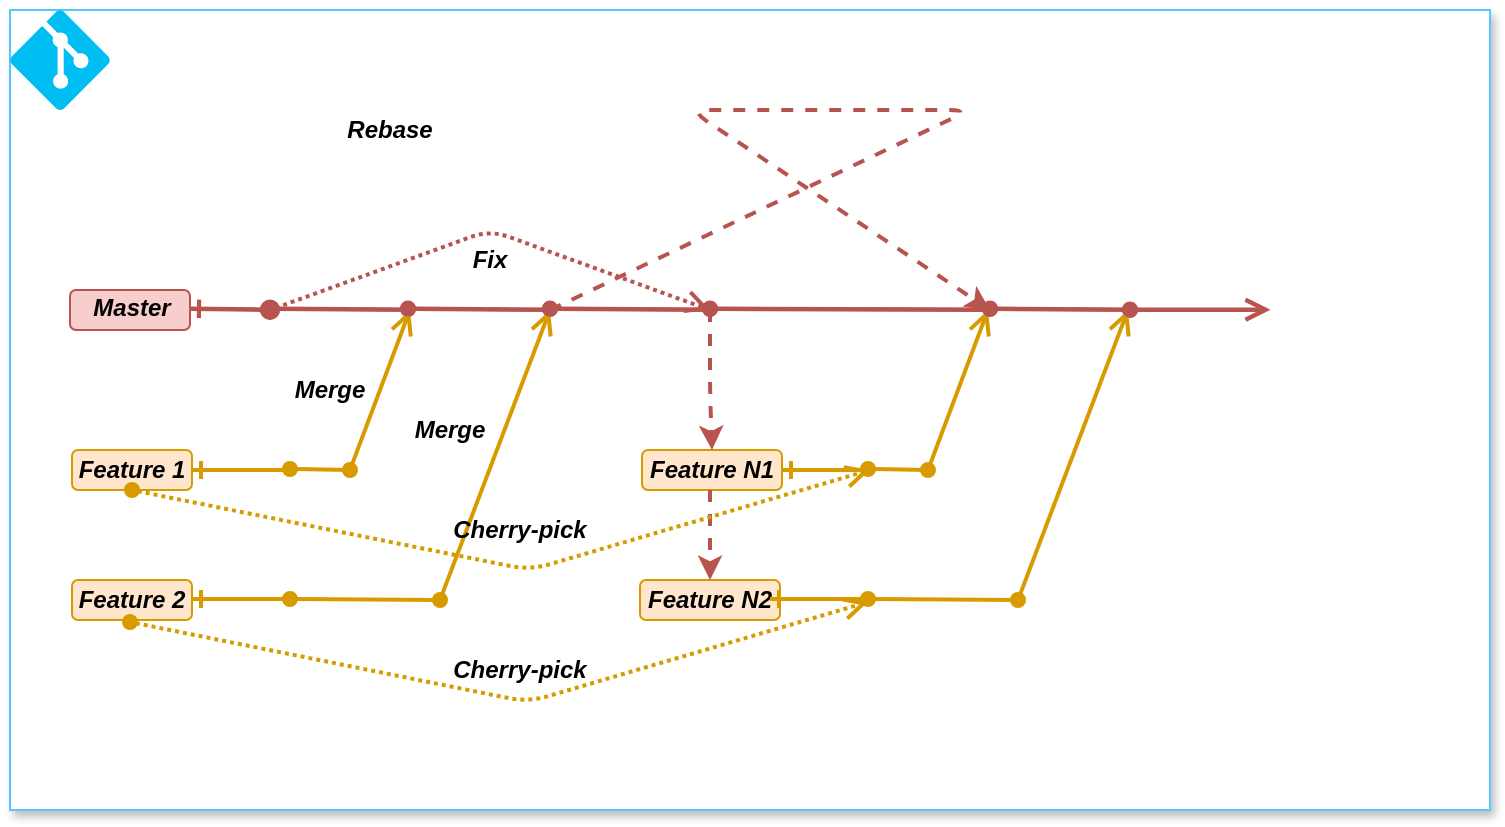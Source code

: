 <mxfile version="13.10.6" type="github" pages="2">
  <diagram id="-TYVUlzubCq-ffW3HL39" name="Page-1">
    <mxGraphModel dx="782" dy="1546" grid="1" gridSize="10" guides="1" tooltips="1" connect="1" arrows="1" fold="1" page="1" pageScale="1" pageWidth="850" pageHeight="1100" math="0" shadow="0">
      <root>
        <mxCell id="0" />
        <mxCell id="1" parent="0" />
        <mxCell id="lnten5-UCdvqrzaXk-gv-1" value="" style="rounded=0;whiteSpace=wrap;html=1;shadow=1;sketch=0;glass=0;strokeColor=#57C7FF;" vertex="1" parent="1">
          <mxGeometry x="10" y="-20" width="740" height="400" as="geometry" />
        </mxCell>
        <mxCell id="lnten5-UCdvqrzaXk-gv-2" value="" style="verticalLabelPosition=bottom;html=1;verticalAlign=top;align=center;strokeColor=none;fillColor=#00BEF2;shape=mxgraph.azure.git_repository;" vertex="1" parent="1">
          <mxGeometry x="10" y="-20" width="50" height="50" as="geometry" />
        </mxCell>
        <mxCell id="lnten5-UCdvqrzaXk-gv-9" value="Master" style="text;html=1;strokeColor=none;fillColor=none;align=center;verticalAlign=middle;whiteSpace=wrap;rounded=0;fontStyle=3" vertex="1" parent="1">
          <mxGeometry x="51" y="119" width="40" height="20" as="geometry" />
        </mxCell>
        <mxCell id="lnten5-UCdvqrzaXk-gv-6" value="" style="rounded=1;whiteSpace=wrap;html=1;fillColor=#f8cecc;strokeColor=#b85450;" vertex="1" parent="1">
          <mxGeometry x="40" y="120" width="60" height="20" as="geometry" />
        </mxCell>
        <mxCell id="lnten5-UCdvqrzaXk-gv-7" value="" style="html=1;verticalAlign=bottom;startArrow=oval;startFill=1;endArrow=open;startSize=6;endSize=8;fillColor=#f8cecc;strokeColor=#b85450;strokeWidth=2;" edge="1" parent="1">
          <mxGeometry x="120" y="121" width="80" as="geometry">
            <mxPoint x="570" y="130" as="sourcePoint" />
            <mxPoint x="640" y="130" as="targetPoint" />
          </mxGeometry>
        </mxCell>
        <mxCell id="lnten5-UCdvqrzaXk-gv-8" value="" style="html=1;verticalAlign=bottom;startArrow=oval;startFill=1;endArrow=none;startSize=6;endSize=8;fillColor=#f8cecc;strokeColor=#b85450;strokeWidth=2;endFill=0;" edge="1" parent="1">
          <mxGeometry x="129" y="119.5" width="80" as="geometry">
            <mxPoint x="209" y="129.5" as="sourcePoint" />
            <mxPoint x="280" y="130" as="targetPoint" />
          </mxGeometry>
        </mxCell>
        <mxCell id="lnten5-UCdvqrzaXk-gv-19" value="" style="html=1;verticalAlign=bottom;startArrow=ERone;startFill=0;endArrow=oval;startSize=6;endSize=8;fillColor=#f8cecc;strokeColor=#b85450;strokeWidth=2;endFill=1;" edge="1" parent="1">
          <mxGeometry x="-310" y="121" width="80" as="geometry">
            <mxPoint x="100" y="129.5" as="sourcePoint" />
            <mxPoint x="140" y="130" as="targetPoint" />
          </mxGeometry>
        </mxCell>
        <mxCell id="lnten5-UCdvqrzaXk-gv-20" value="" style="html=1;verticalAlign=bottom;startArrow=oval;startFill=1;endArrow=none;startSize=6;endSize=8;fillColor=#f8cecc;strokeColor=#b85450;strokeWidth=2;endFill=0;" edge="1" parent="1">
          <mxGeometry x="200" y="119.5" width="80" as="geometry">
            <mxPoint x="280" y="129.5" as="sourcePoint" />
            <mxPoint x="361" y="130" as="targetPoint" />
          </mxGeometry>
        </mxCell>
        <mxCell id="lnten5-UCdvqrzaXk-gv-21" value="" style="html=1;verticalAlign=bottom;startArrow=oval;startFill=1;endArrow=none;startSize=6;endSize=8;fillColor=#f8cecc;strokeColor=#b85450;strokeWidth=2;endFill=0;" edge="1" parent="1">
          <mxGeometry x="280" y="119.5" width="80" as="geometry">
            <mxPoint x="360" y="129.5" as="sourcePoint" />
            <mxPoint x="500" y="130" as="targetPoint" />
          </mxGeometry>
        </mxCell>
        <mxCell id="lnten5-UCdvqrzaXk-gv-22" value="Master" style="text;html=1;strokeColor=none;fillColor=none;align=center;verticalAlign=middle;whiteSpace=wrap;rounded=0;fontStyle=3" vertex="1" parent="1">
          <mxGeometry x="51" y="119" width="40" height="20" as="geometry" />
        </mxCell>
        <mxCell id="lnten5-UCdvqrzaXk-gv-24" value="" style="html=1;verticalAlign=bottom;startArrow=oval;startFill=1;endArrow=open;startSize=6;endSize=8;fillColor=#ffe6cc;strokeColor=#d79b00;strokeWidth=2;" edge="1" parent="1">
          <mxGeometry width="80" relative="1" as="geometry">
            <mxPoint x="180" y="210" as="sourcePoint" />
            <mxPoint x="210" y="130" as="targetPoint" />
          </mxGeometry>
        </mxCell>
        <mxCell id="lnten5-UCdvqrzaXk-gv-25" value="" style="endArrow=none;html=1;strokeWidth=2;fillColor=#ffe6cc;strokeColor=#d79b00;startArrow=ERone;startFill=0;exitX=1;exitY=0.5;exitDx=0;exitDy=0;" edge="1" parent="1" source="lnten5-UCdvqrzaXk-gv-28">
          <mxGeometry width="50" height="50" relative="1" as="geometry">
            <mxPoint x="100" y="249.5" as="sourcePoint" />
            <mxPoint x="150" y="210" as="targetPoint" />
            <Array as="points" />
          </mxGeometry>
        </mxCell>
        <mxCell id="lnten5-UCdvqrzaXk-gv-28" value="&lt;span style=&quot;font-style: italic ; font-weight: 700&quot;&gt;Feature 1&lt;/span&gt;" style="rounded=1;whiteSpace=wrap;html=1;fillColor=#ffe6cc;strokeColor=#d79b00;" vertex="1" parent="1">
          <mxGeometry x="41" y="200" width="60" height="20" as="geometry" />
        </mxCell>
        <mxCell id="lnten5-UCdvqrzaXk-gv-29" value="" style="endArrow=none;html=1;strokeWidth=2;fillColor=#ffe6cc;strokeColor=#d79b00;startArrow=oval;startFill=1;" edge="1" parent="1">
          <mxGeometry width="50" height="50" relative="1" as="geometry">
            <mxPoint x="150" y="209.5" as="sourcePoint" />
            <mxPoint x="180" y="210" as="targetPoint" />
            <Array as="points" />
          </mxGeometry>
        </mxCell>
        <mxCell id="lnten5-UCdvqrzaXk-gv-30" value="" style="html=1;verticalAlign=bottom;startArrow=oval;startFill=1;endArrow=open;startSize=6;endSize=8;fillColor=#ffe6cc;strokeColor=#d79b00;strokeWidth=2;" edge="1" parent="1">
          <mxGeometry width="80" relative="1" as="geometry">
            <mxPoint x="225" y="275" as="sourcePoint" />
            <mxPoint x="280" y="130" as="targetPoint" />
          </mxGeometry>
        </mxCell>
        <mxCell id="lnten5-UCdvqrzaXk-gv-31" value="&lt;span style=&quot;font-style: italic ; font-weight: 700&quot;&gt;Feature 2&lt;/span&gt;" style="rounded=1;whiteSpace=wrap;html=1;fillColor=#ffe6cc;strokeColor=#d79b00;" vertex="1" parent="1">
          <mxGeometry x="41" y="265" width="60" height="20" as="geometry" />
        </mxCell>
        <mxCell id="lnten5-UCdvqrzaXk-gv-32" value="" style="endArrow=none;html=1;strokeWidth=2;fillColor=#ffe6cc;strokeColor=#d79b00;startArrow=oval;startFill=1;" edge="1" parent="1">
          <mxGeometry width="50" height="50" relative="1" as="geometry">
            <mxPoint x="150" y="274.5" as="sourcePoint" />
            <mxPoint x="225" y="275" as="targetPoint" />
            <Array as="points" />
          </mxGeometry>
        </mxCell>
        <mxCell id="lnten5-UCdvqrzaXk-gv-33" value="" style="endArrow=none;html=1;strokeWidth=2;fillColor=#ffe6cc;strokeColor=#d79b00;startArrow=ERone;startFill=0;exitX=1;exitY=0.5;exitDx=0;exitDy=0;" edge="1" parent="1">
          <mxGeometry width="50" height="50" relative="1" as="geometry">
            <mxPoint x="101" y="274.5" as="sourcePoint" />
            <mxPoint x="150" y="274.5" as="targetPoint" />
            <Array as="points" />
          </mxGeometry>
        </mxCell>
        <mxCell id="lnten5-UCdvqrzaXk-gv-34" value="" style="html=1;verticalAlign=bottom;startArrow=oval;startFill=1;endArrow=none;startSize=6;endSize=8;fillColor=#f8cecc;strokeColor=#b85450;strokeWidth=2;endFill=0;" edge="1" parent="1">
          <mxGeometry x="60" y="119.5" width="80" as="geometry">
            <mxPoint x="140" y="129.5" as="sourcePoint" />
            <mxPoint x="211" y="130" as="targetPoint" />
          </mxGeometry>
        </mxCell>
        <mxCell id="lnten5-UCdvqrzaXk-gv-37" value="" style="endArrow=classic;html=1;fillColor=#f8cecc;strokeColor=#b85450;strokeWidth=2;dashed=1;" edge="1" parent="1">
          <mxGeometry width="50" height="50" relative="1" as="geometry">
            <mxPoint x="280" y="130" as="sourcePoint" />
            <mxPoint x="500" y="130" as="targetPoint" />
            <Array as="points">
              <mxPoint x="490" y="30" />
              <mxPoint x="420" y="30" />
              <mxPoint x="350" y="30" />
            </Array>
          </mxGeometry>
        </mxCell>
        <mxCell id="lnten5-UCdvqrzaXk-gv-38" value="" style="html=1;verticalAlign=bottom;startArrow=oval;startFill=1;endArrow=open;startSize=6;endSize=8;fillColor=#f8cecc;strokeColor=#b85450;strokeWidth=2;dashed=1;dashPattern=1 1;" edge="1" parent="1">
          <mxGeometry x="130" y="131" width="80" as="geometry">
            <mxPoint x="140" y="130" as="sourcePoint" />
            <mxPoint x="360" y="130" as="targetPoint" />
            <Array as="points">
              <mxPoint x="250" y="90" />
            </Array>
          </mxGeometry>
        </mxCell>
        <mxCell id="lnten5-UCdvqrzaXk-gv-49" value="" style="html=1;verticalAlign=bottom;startArrow=oval;startFill=1;endArrow=open;startSize=6;endSize=8;fillColor=#ffe6cc;strokeColor=#d79b00;strokeWidth=2;" edge="1" parent="1">
          <mxGeometry width="80" relative="1" as="geometry">
            <mxPoint x="469" y="210" as="sourcePoint" />
            <mxPoint x="499" y="130" as="targetPoint" />
          </mxGeometry>
        </mxCell>
        <mxCell id="lnten5-UCdvqrzaXk-gv-50" value="" style="endArrow=none;html=1;strokeWidth=2;fillColor=#ffe6cc;strokeColor=#d79b00;startArrow=ERone;startFill=0;exitX=1;exitY=0.5;exitDx=0;exitDy=0;" edge="1" parent="1" source="lnten5-UCdvqrzaXk-gv-51">
          <mxGeometry width="50" height="50" relative="1" as="geometry">
            <mxPoint x="389" y="249.5" as="sourcePoint" />
            <mxPoint x="439" y="210" as="targetPoint" />
            <Array as="points" />
          </mxGeometry>
        </mxCell>
        <mxCell id="lnten5-UCdvqrzaXk-gv-51" value="&lt;span style=&quot;font-style: italic ; font-weight: 700&quot;&gt;Feature N1&lt;/span&gt;" style="rounded=1;whiteSpace=wrap;html=1;fillColor=#ffe6cc;strokeColor=#d79b00;" vertex="1" parent="1">
          <mxGeometry x="326" y="200" width="70" height="20" as="geometry" />
        </mxCell>
        <mxCell id="lnten5-UCdvqrzaXk-gv-52" value="" style="endArrow=none;html=1;strokeWidth=2;fillColor=#ffe6cc;strokeColor=#d79b00;startArrow=oval;startFill=1;" edge="1" parent="1">
          <mxGeometry width="50" height="50" relative="1" as="geometry">
            <mxPoint x="439" y="209.5" as="sourcePoint" />
            <mxPoint x="469" y="210" as="targetPoint" />
            <Array as="points" />
          </mxGeometry>
        </mxCell>
        <mxCell id="lnten5-UCdvqrzaXk-gv-53" value="" style="html=1;verticalAlign=bottom;startArrow=oval;startFill=1;endArrow=open;startSize=6;endSize=8;fillColor=#ffe6cc;strokeColor=#d79b00;strokeWidth=2;" edge="1" parent="1">
          <mxGeometry width="80" relative="1" as="geometry">
            <mxPoint x="514" y="275" as="sourcePoint" />
            <mxPoint x="569" y="130" as="targetPoint" />
          </mxGeometry>
        </mxCell>
        <mxCell id="lnten5-UCdvqrzaXk-gv-54" value="&lt;span style=&quot;font-style: italic ; font-weight: 700&quot;&gt;Feature N2&lt;/span&gt;" style="rounded=1;whiteSpace=wrap;html=1;fillColor=#ffe6cc;strokeColor=#d79b00;" vertex="1" parent="1">
          <mxGeometry x="325" y="265" width="70" height="20" as="geometry" />
        </mxCell>
        <mxCell id="lnten5-UCdvqrzaXk-gv-55" value="" style="endArrow=none;html=1;strokeWidth=2;fillColor=#ffe6cc;strokeColor=#d79b00;startArrow=oval;startFill=1;" edge="1" parent="1">
          <mxGeometry width="50" height="50" relative="1" as="geometry">
            <mxPoint x="439" y="274.5" as="sourcePoint" />
            <mxPoint x="514" y="275" as="targetPoint" />
            <Array as="points" />
          </mxGeometry>
        </mxCell>
        <mxCell id="lnten5-UCdvqrzaXk-gv-56" value="" style="endArrow=none;html=1;strokeWidth=2;fillColor=#ffe6cc;strokeColor=#d79b00;startArrow=ERone;startFill=0;exitX=1;exitY=0.5;exitDx=0;exitDy=0;" edge="1" parent="1">
          <mxGeometry width="50" height="50" relative="1" as="geometry">
            <mxPoint x="390" y="274.5" as="sourcePoint" />
            <mxPoint x="439" y="274.5" as="targetPoint" />
            <Array as="points" />
          </mxGeometry>
        </mxCell>
        <mxCell id="lnten5-UCdvqrzaXk-gv-57" value="" style="endArrow=classic;html=1;fillColor=#f8cecc;strokeColor=#b85450;strokeWidth=2;dashed=1;entryX=0.5;entryY=0;entryDx=0;entryDy=0;" edge="1" parent="1" target="lnten5-UCdvqrzaXk-gv-51">
          <mxGeometry width="50" height="50" relative="1" as="geometry">
            <mxPoint x="360" y="130" as="sourcePoint" />
            <mxPoint x="150" y="140" as="targetPoint" />
            <Array as="points">
              <mxPoint x="360" y="170" />
            </Array>
          </mxGeometry>
        </mxCell>
        <mxCell id="lnten5-UCdvqrzaXk-gv-58" value="" style="endArrow=classic;html=1;fillColor=#f8cecc;strokeColor=#b85450;strokeWidth=2;dashed=1;entryX=0.5;entryY=0;entryDx=0;entryDy=0;" edge="1" parent="1" target="lnten5-UCdvqrzaXk-gv-54">
          <mxGeometry width="50" height="50" relative="1" as="geometry">
            <mxPoint x="360" y="220" as="sourcePoint" />
            <mxPoint x="370" y="210" as="targetPoint" />
            <Array as="points" />
          </mxGeometry>
        </mxCell>
        <mxCell id="lnten5-UCdvqrzaXk-gv-59" value="" style="html=1;verticalAlign=bottom;startArrow=oval;startFill=1;endArrow=open;startSize=6;endSize=8;fillColor=#ffe6cc;strokeColor=#d79b00;strokeWidth=2;exitX=0.5;exitY=1;exitDx=0;exitDy=0;dashed=1;dashPattern=1 1;" edge="1" parent="1" source="lnten5-UCdvqrzaXk-gv-28">
          <mxGeometry width="80" relative="1" as="geometry">
            <mxPoint x="190" y="220" as="sourcePoint" />
            <mxPoint x="440" y="210" as="targetPoint" />
            <Array as="points">
              <mxPoint x="270" y="260" />
            </Array>
          </mxGeometry>
        </mxCell>
        <mxCell id="lnten5-UCdvqrzaXk-gv-60" value="" style="html=1;verticalAlign=bottom;startArrow=oval;startFill=1;endArrow=open;startSize=6;endSize=8;fillColor=#ffe6cc;strokeColor=#d79b00;strokeWidth=2;exitX=0.5;exitY=1;exitDx=0;exitDy=0;dashed=1;dashPattern=1 1;" edge="1" parent="1">
          <mxGeometry width="80" relative="1" as="geometry">
            <mxPoint x="70" y="286" as="sourcePoint" />
            <mxPoint x="439" y="276" as="targetPoint" />
            <Array as="points">
              <mxPoint x="269" y="326" />
            </Array>
          </mxGeometry>
        </mxCell>
        <mxCell id="lnten5-UCdvqrzaXk-gv-61" value="" style="html=1;verticalAlign=bottom;startArrow=oval;startFill=1;endArrow=none;startSize=6;endSize=8;fillColor=#f8cecc;strokeColor=#b85450;strokeWidth=2;endFill=0;" edge="1" parent="1">
          <mxGeometry x="420" y="119.5" width="80" as="geometry">
            <mxPoint x="500" y="129.5" as="sourcePoint" />
            <mxPoint x="570" y="130" as="targetPoint" />
          </mxGeometry>
        </mxCell>
        <mxCell id="lnten5-UCdvqrzaXk-gv-62" value="Rebase" style="text;html=1;strokeColor=none;fillColor=none;align=center;verticalAlign=middle;whiteSpace=wrap;rounded=0;fontStyle=3" vertex="1" parent="1">
          <mxGeometry x="180" y="30" width="40" height="20" as="geometry" />
        </mxCell>
        <mxCell id="lnten5-UCdvqrzaXk-gv-65" value="Fix" style="text;html=1;strokeColor=none;fillColor=none;align=center;verticalAlign=middle;whiteSpace=wrap;rounded=0;fontStyle=3" vertex="1" parent="1">
          <mxGeometry x="230" y="95" width="40" height="20" as="geometry" />
        </mxCell>
        <mxCell id="lnten5-UCdvqrzaXk-gv-67" value="Merge" style="text;html=1;strokeColor=none;fillColor=none;align=center;verticalAlign=middle;whiteSpace=wrap;rounded=0;fontStyle=3" vertex="1" parent="1">
          <mxGeometry x="150" y="160" width="40" height="20" as="geometry" />
        </mxCell>
        <mxCell id="lnten5-UCdvqrzaXk-gv-68" value="Merge" style="text;html=1;strokeColor=none;fillColor=none;align=center;verticalAlign=middle;whiteSpace=wrap;rounded=0;fontStyle=3" vertex="1" parent="1">
          <mxGeometry x="210" y="180" width="40" height="20" as="geometry" />
        </mxCell>
        <mxCell id="lnten5-UCdvqrzaXk-gv-69" value="Cherry-pick" style="text;html=1;strokeColor=none;fillColor=none;align=center;verticalAlign=middle;whiteSpace=wrap;rounded=0;fontStyle=3" vertex="1" parent="1">
          <mxGeometry x="230" y="230" width="70" height="20" as="geometry" />
        </mxCell>
        <mxCell id="lnten5-UCdvqrzaXk-gv-70" value="Cherry-pick" style="text;html=1;strokeColor=none;fillColor=none;align=center;verticalAlign=middle;whiteSpace=wrap;rounded=0;fontStyle=3" vertex="1" parent="1">
          <mxGeometry x="230" y="300" width="70" height="20" as="geometry" />
        </mxCell>
        <mxCell id="lnten5-UCdvqrzaXk-gv-71" value="" style="html=1;verticalAlign=bottom;startArrow=oval;startFill=1;endArrow=open;startSize=6;endSize=8;fillColor=#f8cecc;strokeColor=#b85450;strokeWidth=2;" edge="1" parent="1">
          <mxGeometry x="120" y="120.75" width="80" as="geometry">
            <mxPoint x="570" y="129.75" as="sourcePoint" />
            <mxPoint x="640" y="129.75" as="targetPoint" />
          </mxGeometry>
        </mxCell>
        <mxCell id="lnten5-UCdvqrzaXk-gv-72" value="" style="html=1;verticalAlign=bottom;startArrow=oval;startFill=1;endArrow=none;startSize=6;endSize=8;fillColor=#f8cecc;strokeColor=#b85450;strokeWidth=2;endFill=0;" edge="1" parent="1">
          <mxGeometry x="420" y="119.25" width="80" as="geometry">
            <mxPoint x="500" y="129.25" as="sourcePoint" />
            <mxPoint x="570" y="129.75" as="targetPoint" />
          </mxGeometry>
        </mxCell>
        <mxCell id="lnten5-UCdvqrzaXk-gv-73" value="" style="html=1;verticalAlign=bottom;startArrow=oval;startFill=1;endArrow=none;startSize=6;endSize=8;fillColor=#f8cecc;strokeColor=#b85450;strokeWidth=2;endFill=0;" edge="1" parent="1">
          <mxGeometry x="280" y="119.25" width="80" as="geometry">
            <mxPoint x="360" y="129.25" as="sourcePoint" />
            <mxPoint x="500" y="129.75" as="targetPoint" />
          </mxGeometry>
        </mxCell>
        <mxCell id="lnten5-UCdvqrzaXk-gv-74" value="" style="html=1;verticalAlign=bottom;startArrow=oval;startFill=1;endArrow=none;startSize=6;endSize=8;fillColor=#f8cecc;strokeColor=#b85450;strokeWidth=2;endFill=0;" edge="1" parent="1">
          <mxGeometry x="200" y="119.25" width="80" as="geometry">
            <mxPoint x="280" y="129.25" as="sourcePoint" />
            <mxPoint x="361" y="129.75" as="targetPoint" />
          </mxGeometry>
        </mxCell>
        <mxCell id="lnten5-UCdvqrzaXk-gv-75" value="" style="html=1;verticalAlign=bottom;startArrow=oval;startFill=1;endArrow=none;startSize=6;endSize=8;fillColor=#f8cecc;strokeColor=#b85450;strokeWidth=2;endFill=0;" edge="1" parent="1">
          <mxGeometry x="129" y="119.25" width="80" as="geometry">
            <mxPoint x="209" y="129.25" as="sourcePoint" />
            <mxPoint x="280" y="129.75" as="targetPoint" />
          </mxGeometry>
        </mxCell>
        <mxCell id="lnten5-UCdvqrzaXk-gv-76" value="" style="html=1;verticalAlign=bottom;startArrow=oval;startFill=1;endArrow=none;startSize=6;endSize=8;fillColor=#f8cecc;strokeColor=#b85450;strokeWidth=2;endFill=0;" edge="1" parent="1">
          <mxGeometry x="60" y="119.25" width="80" as="geometry">
            <mxPoint x="140" y="129.25" as="sourcePoint" />
            <mxPoint x="211" y="129.75" as="targetPoint" />
          </mxGeometry>
        </mxCell>
        <mxCell id="lnten5-UCdvqrzaXk-gv-77" value="" style="html=1;verticalAlign=bottom;startArrow=ERone;startFill=0;endArrow=oval;startSize=6;endSize=8;fillColor=#f8cecc;strokeColor=#b85450;strokeWidth=2;endFill=1;" edge="1" parent="1">
          <mxGeometry x="-310" y="120.75" width="80" as="geometry">
            <mxPoint x="100" y="129.25" as="sourcePoint" />
            <mxPoint x="140" y="129.75" as="targetPoint" />
          </mxGeometry>
        </mxCell>
      </root>
    </mxGraphModel>
  </diagram>
  <diagram id="iWVGmQ1JGESvl0YupkyA" name="Page-2">
    <mxGraphModel dx="782" dy="446" grid="1" gridSize="10" guides="1" tooltips="1" connect="1" arrows="1" fold="1" page="1" pageScale="1" pageWidth="850" pageHeight="1100" math="0" shadow="0">
      <root>
        <mxCell id="3UYnQxWQKB01w5R00U0y-0" />
        <mxCell id="3UYnQxWQKB01w5R00U0y-1" parent="3UYnQxWQKB01w5R00U0y-0" />
        <mxCell id="UXIDfep13BuCWQYuZn_--0" value="" style="rounded=0;whiteSpace=wrap;html=1;shadow=1;sketch=0;glass=0;strokeColor=#57C7FF;" vertex="1" parent="3UYnQxWQKB01w5R00U0y-1">
          <mxGeometry x="10" y="250" width="740" height="330" as="geometry" />
        </mxCell>
        <mxCell id="UXIDfep13BuCWQYuZn_--1" value="" style="verticalLabelPosition=bottom;html=1;verticalAlign=top;align=center;strokeColor=none;fillColor=#00BEF2;shape=mxgraph.azure.git_repository;" vertex="1" parent="3UYnQxWQKB01w5R00U0y-1">
          <mxGeometry x="10" y="250" width="50" height="50" as="geometry" />
        </mxCell>
        <mxCell id="UXIDfep13BuCWQYuZn_--2" value="" style="html=1;verticalAlign=bottom;startArrow=oval;startFill=1;endArrow=open;startSize=6;endSize=8;fillColor=#ffe6cc;strokeColor=#d79b00;strokeWidth=2;" edge="1" parent="3UYnQxWQKB01w5R00U0y-1">
          <mxGeometry width="80" relative="1" as="geometry">
            <mxPoint x="189" y="470.75" as="sourcePoint" />
            <mxPoint x="219" y="390.75" as="targetPoint" />
          </mxGeometry>
        </mxCell>
        <mxCell id="UXIDfep13BuCWQYuZn_--3" value="&lt;span style=&quot;font-style: italic ; font-weight: 700&quot;&gt;Feature 1&lt;/span&gt;" style="rounded=1;whiteSpace=wrap;html=1;fillColor=#ffe6cc;strokeColor=#d79b00;" vertex="1" parent="3UYnQxWQKB01w5R00U0y-1">
          <mxGeometry x="46" y="460.75" width="60" height="20" as="geometry" />
        </mxCell>
        <mxCell id="UXIDfep13BuCWQYuZn_--4" value="" style="endArrow=none;html=1;strokeWidth=2;fillColor=#ffe6cc;strokeColor=#d79b00;startArrow=oval;startFill=1;" edge="1" parent="3UYnQxWQKB01w5R00U0y-1">
          <mxGeometry width="50" height="50" relative="1" as="geometry">
            <mxPoint x="159" y="470.25" as="sourcePoint" />
            <mxPoint x="189" y="470.75" as="targetPoint" />
            <Array as="points" />
          </mxGeometry>
        </mxCell>
        <mxCell id="UXIDfep13BuCWQYuZn_--5" value="" style="html=1;verticalAlign=bottom;startArrow=oval;startFill=1;endArrow=open;startSize=6;endSize=8;fillColor=#f8cecc;strokeColor=#b85450;strokeWidth=2;" edge="1" parent="3UYnQxWQKB01w5R00U0y-1">
          <mxGeometry x="129" y="381.5" width="80" as="geometry">
            <mxPoint x="579" y="390.5" as="sourcePoint" />
            <mxPoint x="649" y="390.5" as="targetPoint" />
          </mxGeometry>
        </mxCell>
        <mxCell id="UXIDfep13BuCWQYuZn_--6" value="" style="html=1;verticalAlign=bottom;startArrow=oval;startFill=1;endArrow=none;startSize=6;endSize=8;fillColor=#f8cecc;strokeColor=#b85450;strokeWidth=2;endFill=0;" edge="1" parent="3UYnQxWQKB01w5R00U0y-1">
          <mxGeometry x="429" y="380" width="80" as="geometry">
            <mxPoint x="509" y="390" as="sourcePoint" />
            <mxPoint x="579" y="390.5" as="targetPoint" />
          </mxGeometry>
        </mxCell>
        <mxCell id="UXIDfep13BuCWQYuZn_--7" value="" style="html=1;verticalAlign=bottom;startArrow=oval;startFill=1;endArrow=none;startSize=6;endSize=8;fillColor=#f8cecc;strokeColor=#b85450;strokeWidth=2;endFill=0;" edge="1" parent="3UYnQxWQKB01w5R00U0y-1">
          <mxGeometry x="289" y="380" width="80" as="geometry">
            <mxPoint x="369" y="390" as="sourcePoint" />
            <mxPoint x="509" y="390.5" as="targetPoint" />
          </mxGeometry>
        </mxCell>
        <mxCell id="UXIDfep13BuCWQYuZn_--8" value="" style="html=1;verticalAlign=bottom;startArrow=oval;startFill=1;endArrow=none;startSize=6;endSize=8;fillColor=#f8cecc;strokeColor=#b85450;strokeWidth=2;endFill=0;" edge="1" parent="3UYnQxWQKB01w5R00U0y-1">
          <mxGeometry x="209" y="380" width="80" as="geometry">
            <mxPoint x="289" y="390" as="sourcePoint" />
            <mxPoint x="370" y="390.5" as="targetPoint" />
          </mxGeometry>
        </mxCell>
        <mxCell id="UXIDfep13BuCWQYuZn_--9" value="" style="html=1;verticalAlign=bottom;startArrow=oval;startFill=1;endArrow=none;startSize=6;endSize=8;fillColor=#f8cecc;strokeColor=#b85450;strokeWidth=2;endFill=0;" edge="1" parent="3UYnQxWQKB01w5R00U0y-1">
          <mxGeometry x="138" y="380" width="80" as="geometry">
            <mxPoint x="218" y="390" as="sourcePoint" />
            <mxPoint x="289" y="390.5" as="targetPoint" />
          </mxGeometry>
        </mxCell>
        <mxCell id="UXIDfep13BuCWQYuZn_--10" value="" style="html=1;verticalAlign=bottom;startArrow=oval;startFill=1;endArrow=none;startSize=6;endSize=8;fillColor=#f8cecc;strokeColor=#b85450;strokeWidth=2;endFill=0;" edge="1" parent="3UYnQxWQKB01w5R00U0y-1">
          <mxGeometry x="69" y="380" width="80" as="geometry">
            <mxPoint x="149" y="390" as="sourcePoint" />
            <mxPoint x="220" y="390.5" as="targetPoint" />
          </mxGeometry>
        </mxCell>
        <mxCell id="UXIDfep13BuCWQYuZn_--11" value="" style="html=1;verticalAlign=bottom;startArrow=ERone;startFill=0;endArrow=oval;startSize=6;endSize=8;fillColor=#f8cecc;strokeColor=#b85450;strokeWidth=2;endFill=1;" edge="1" parent="3UYnQxWQKB01w5R00U0y-1">
          <mxGeometry x="-301" y="381.5" width="80" as="geometry">
            <mxPoint x="109" y="390" as="sourcePoint" />
            <mxPoint x="149" y="390.5" as="targetPoint" />
          </mxGeometry>
        </mxCell>
        <mxCell id="UXIDfep13BuCWQYuZn_--12" value="" style="endArrow=none;html=1;strokeWidth=2;fillColor=#ffe6cc;strokeColor=#d79b00;startArrow=ERone;startFill=0;exitX=1;exitY=0.5;exitDx=0;exitDy=0;" edge="1" parent="3UYnQxWQKB01w5R00U0y-1">
          <mxGeometry width="50" height="50" relative="1" as="geometry">
            <mxPoint x="107" y="470.25" as="sourcePoint" />
            <mxPoint x="156" y="470.25" as="targetPoint" />
            <Array as="points" />
          </mxGeometry>
        </mxCell>
        <mxCell id="DzLooDwfNut0CuSad1FV-1" value="" style="edgeStyle=orthogonalEdgeStyle;rounded=0;orthogonalLoop=1;jettySize=auto;html=1;dashed=1;dashPattern=1 1;startArrow=ERone;startFill=0;endArrow=oval;endFill=1;strokeWidth=2;" edge="1" parent="3UYnQxWQKB01w5R00U0y-1" source="DzLooDwfNut0CuSad1FV-0" target="UXIDfep13BuCWQYuZn_--3">
          <mxGeometry relative="1" as="geometry" />
        </mxCell>
        <mxCell id="DzLooDwfNut0CuSad1FV-0" value="&lt;b&gt;Master&lt;/b&gt;" style="rounded=1;whiteSpace=wrap;html=1;fillColor=#f8cecc;strokeColor=#b85450;" vertex="1" parent="3UYnQxWQKB01w5R00U0y-1">
          <mxGeometry x="46" y="380" width="60" height="20" as="geometry" />
        </mxCell>
        <mxCell id="sA84oRb_zBAXeZktSsuk-1" value="" style="endArrow=oval;html=1;strokeWidth=2;fillColor=#dae8fc;strokeColor=#6c8ebf;startArrow=none;startFill=0;endFill=1;exitX=1.233;exitY=0.517;exitDx=0;exitDy=0;exitPerimeter=0;" edge="1" parent="3UYnQxWQKB01w5R00U0y-1" source="sA84oRb_zBAXeZktSsuk-5">
          <mxGeometry width="50" height="50" relative="1" as="geometry">
            <mxPoint x="139" y="310" as="sourcePoint" />
            <mxPoint x="190" y="310" as="targetPoint" />
            <Array as="points" />
          </mxGeometry>
        </mxCell>
        <mxCell id="sA84oRb_zBAXeZktSsuk-3" value="" style="endArrow=none;html=1;strokeWidth=2;fillColor=#dae8fc;strokeColor=#6c8ebf;startArrow=none;startFill=0;" edge="1" parent="3UYnQxWQKB01w5R00U0y-1">
          <mxGeometry width="50" height="50" relative="1" as="geometry">
            <mxPoint x="190" y="310" as="sourcePoint" />
            <mxPoint x="240" y="310" as="targetPoint" />
            <Array as="points" />
          </mxGeometry>
        </mxCell>
        <mxCell id="sA84oRb_zBAXeZktSsuk-4" value="" style="rounded=1;whiteSpace=wrap;html=1;fillColor=#dae8fc;strokeColor=#6c8ebf;" vertex="1" parent="3UYnQxWQKB01w5R00U0y-1">
          <mxGeometry x="46" y="300" width="60" height="20" as="geometry" />
        </mxCell>
        <mxCell id="sA84oRb_zBAXeZktSsuk-5" value="HotFix" style="text;html=1;strokeColor=none;fillColor=none;align=center;verticalAlign=middle;whiteSpace=wrap;rounded=0;fontStyle=3" vertex="1" parent="3UYnQxWQKB01w5R00U0y-1">
          <mxGeometry x="56" y="300" width="40" height="20" as="geometry" />
        </mxCell>
        <mxCell id="sA84oRb_zBAXeZktSsuk-6" value="" style="html=1;verticalAlign=bottom;startArrow=oval;startFill=1;endArrow=open;startSize=6;endSize=8;fillColor=#f8cecc;strokeColor=#b85450;strokeWidth=2;dashed=1;" edge="1" parent="3UYnQxWQKB01w5R00U0y-1">
          <mxGeometry x="139" y="391.5" width="80" as="geometry">
            <mxPoint x="150" y="390" as="sourcePoint" />
            <mxPoint x="190" y="310" as="targetPoint" />
          </mxGeometry>
        </mxCell>
        <mxCell id="sA84oRb_zBAXeZktSsuk-7" value="" style="endArrow=none;html=1;strokeWidth=2;fillColor=#dae8fc;strokeColor=#6c8ebf;startArrow=oval;startFill=1;" edge="1" parent="3UYnQxWQKB01w5R00U0y-1">
          <mxGeometry width="50" height="50" relative="1" as="geometry">
            <mxPoint x="240" y="309.5" as="sourcePoint" />
            <mxPoint x="290" y="309.5" as="targetPoint" />
            <Array as="points" />
          </mxGeometry>
        </mxCell>
        <mxCell id="sA84oRb_zBAXeZktSsuk-8" value="" style="endArrow=oval;html=1;strokeWidth=2;fillColor=#dae8fc;strokeColor=#6c8ebf;startArrow=oval;startFill=1;endFill=1;" edge="1" parent="3UYnQxWQKB01w5R00U0y-1">
          <mxGeometry width="50" height="50" relative="1" as="geometry">
            <mxPoint x="290" y="309.5" as="sourcePoint" />
            <mxPoint x="500" y="309.5" as="targetPoint" />
            <Array as="points" />
          </mxGeometry>
        </mxCell>
        <mxCell id="sA84oRb_zBAXeZktSsuk-9" value="" style="html=1;verticalAlign=bottom;startArrow=oval;startFill=1;endArrow=open;startSize=6;endSize=8;fillColor=#dae8fc;strokeColor=#6c8ebf;strokeWidth=2;dashed=1;" edge="1" parent="3UYnQxWQKB01w5R00U0y-1">
          <mxGeometry width="80" relative="1" as="geometry">
            <mxPoint x="290" y="310" as="sourcePoint" />
            <mxPoint x="370" y="390" as="targetPoint" />
          </mxGeometry>
        </mxCell>
        <mxCell id="sA84oRb_zBAXeZktSsuk-10" value="" style="html=1;verticalAlign=bottom;startArrow=oval;startFill=1;endArrow=open;startSize=6;endSize=8;fillColor=#f8cecc;strokeColor=#b85450;strokeWidth=2;dashed=1;" edge="1" parent="3UYnQxWQKB01w5R00U0y-1">
          <mxGeometry x="149" y="401.5" width="80" as="geometry">
            <mxPoint x="370" y="390" as="sourcePoint" />
            <mxPoint x="500" y="310" as="targetPoint" />
          </mxGeometry>
        </mxCell>
        <mxCell id="sA84oRb_zBAXeZktSsuk-11" value="" style="endArrow=open;html=1;strokeWidth=2;fillColor=#dae8fc;strokeColor=#6c8ebf;startArrow=oval;startFill=1;endFill=0;" edge="1" parent="3UYnQxWQKB01w5R00U0y-1">
          <mxGeometry width="50" height="50" relative="1" as="geometry">
            <mxPoint x="500" y="309.5" as="sourcePoint" />
            <mxPoint x="650" y="310" as="targetPoint" />
            <Array as="points" />
          </mxGeometry>
        </mxCell>
        <mxCell id="sA84oRb_zBAXeZktSsuk-12" value="" style="html=1;verticalAlign=bottom;startArrow=oval;startFill=1;endArrow=open;startSize=6;endSize=8;fillColor=#ffe6cc;strokeColor=#d79b00;strokeWidth=2;" edge="1" parent="3UYnQxWQKB01w5R00U0y-1">
          <mxGeometry width="80" relative="1" as="geometry">
            <mxPoint x="232" y="540" as="sourcePoint" />
            <mxPoint x="290" y="390" as="targetPoint" />
          </mxGeometry>
        </mxCell>
        <mxCell id="sA84oRb_zBAXeZktSsuk-13" value="&lt;span style=&quot;font-style: italic ; font-weight: 700&quot;&gt;Feature 2&lt;/span&gt;" style="rounded=1;whiteSpace=wrap;html=1;fillColor=#ffe6cc;strokeColor=#d79b00;" vertex="1" parent="3UYnQxWQKB01w5R00U0y-1">
          <mxGeometry x="46" y="530" width="60" height="20" as="geometry" />
        </mxCell>
        <mxCell id="sA84oRb_zBAXeZktSsuk-14" value="" style="endArrow=none;html=1;strokeWidth=2;fillColor=#ffe6cc;strokeColor=#d79b00;startArrow=oval;startFill=1;" edge="1" parent="3UYnQxWQKB01w5R00U0y-1">
          <mxGeometry width="50" height="50" relative="1" as="geometry">
            <mxPoint x="159" y="539.5" as="sourcePoint" />
            <mxPoint x="232" y="540" as="targetPoint" />
            <Array as="points" />
          </mxGeometry>
        </mxCell>
        <mxCell id="sA84oRb_zBAXeZktSsuk-15" value="" style="endArrow=none;html=1;strokeWidth=2;fillColor=#ffe6cc;strokeColor=#d79b00;startArrow=ERone;startFill=0;exitX=1;exitY=0.5;exitDx=0;exitDy=0;" edge="1" parent="3UYnQxWQKB01w5R00U0y-1">
          <mxGeometry width="50" height="50" relative="1" as="geometry">
            <mxPoint x="107" y="539.5" as="sourcePoint" />
            <mxPoint x="156" y="539.5" as="targetPoint" />
            <Array as="points" />
          </mxGeometry>
        </mxCell>
      </root>
    </mxGraphModel>
  </diagram>
</mxfile>
